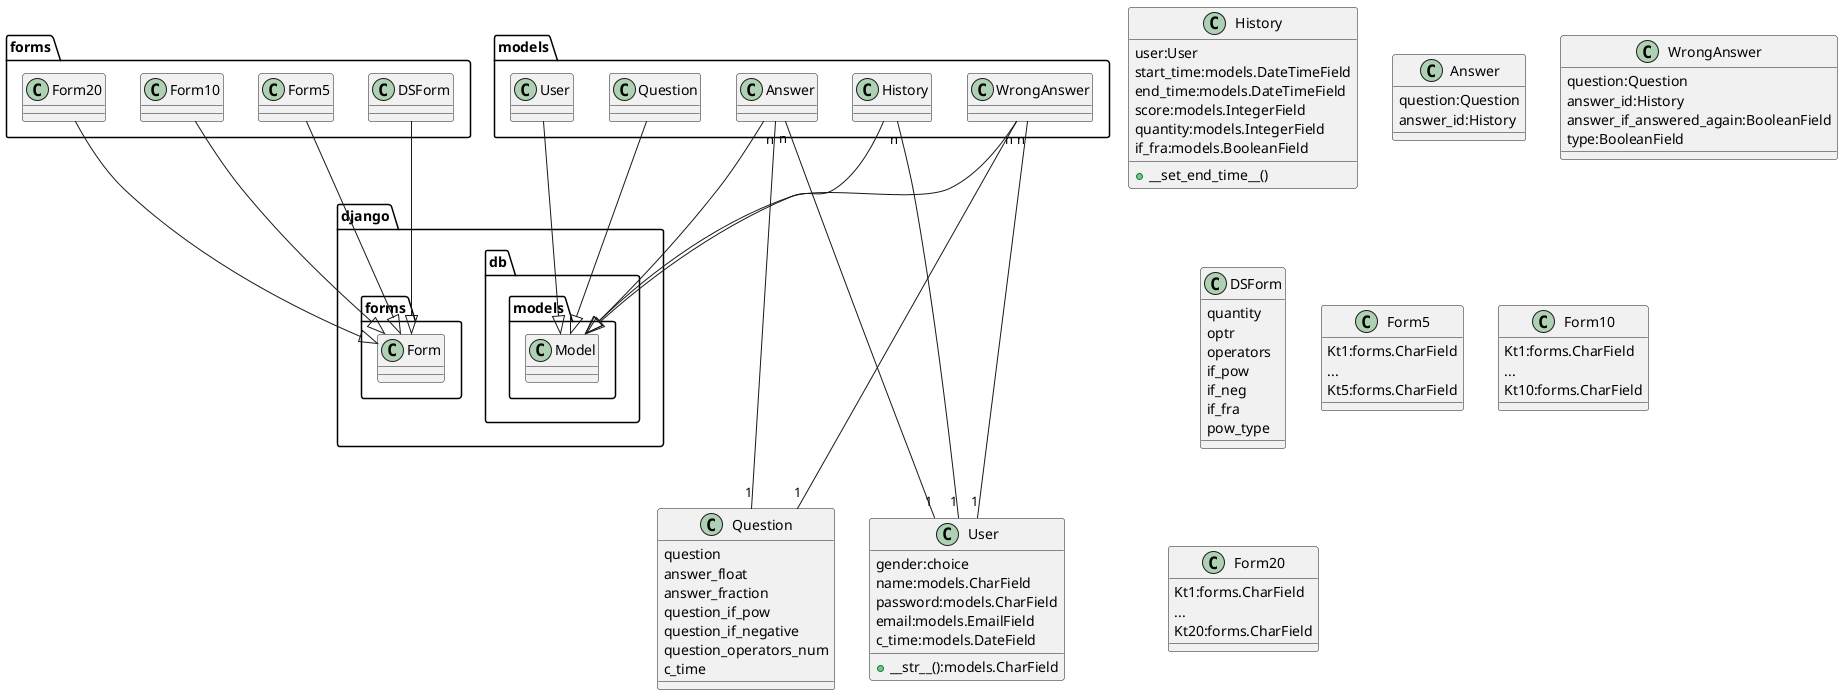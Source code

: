 @startuml Question-class
package django.forms {
    class Form
}

package django.db.models {
    class Model
}

package forms {
    class DSForm
    class Form5
    class Form10
    class Form20
}

DSForm --|> Form
Form5 --|> Form
Form10 --|> Form
Form20 --|> Form

package models {
    class Question
    class User
    class Answer
    class WrongAnswer
    class History
    User --|> Model
    Question -|> Model
    Answer --|> Model
    WrongAnswer --|> Model
    History --|> Model
}

class User{
    gender:choice
    name:models.CharField
    password:models.CharField
    email:models.EmailField
    c_time:models.DateField
    +__str__():models.CharField
}

class Question{
    question
    answer_float
    answer_fraction
    question_if_pow
    question_if_negative
    question_operators_num
    c_time
}

Answer "n"---"1" Question
Answer "n"---"1" User

WrongAnswer "n"---"1" Question
WrongAnswer "n"---"1" User

History "n"--"1" User

class History{
    user:User
    start_time:models.DateTimeField
    end_time:models.DateTimeField
    score:models.IntegerField
    quantity:models.IntegerField
    if_fra:models.BooleanField
    +__set_end_time__()
}

class Answer{
    question:Question
    answer_id:History
}

class WrongAnswer{
    question:Question
    answer_id:History
    answer_if_answered_again:BooleanField
    type:BooleanField
}

class DSForm{
    quantity
        optr
        operators
        if_pow
        if_neg
        if_fra
        pow_type
}

class Form5{
    Kt1:forms.CharField
    ...
    Kt5:forms.CharField
}

class Form10{
    Kt1:forms.CharField
    ...
    Kt10:forms.CharField
}

class Form20{
    Kt1:forms.CharField
    ...
    Kt20:forms.CharField
}

@enduml